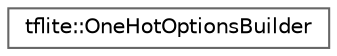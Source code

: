 digraph "Graphical Class Hierarchy"
{
 // LATEX_PDF_SIZE
  bgcolor="transparent";
  edge [fontname=Helvetica,fontsize=10,labelfontname=Helvetica,labelfontsize=10];
  node [fontname=Helvetica,fontsize=10,shape=box,height=0.2,width=0.4];
  rankdir="LR";
  Node0 [id="Node000000",label="tflite::OneHotOptionsBuilder",height=0.2,width=0.4,color="grey40", fillcolor="white", style="filled",URL="$structtflite_1_1_one_hot_options_builder.html",tooltip=" "];
}
